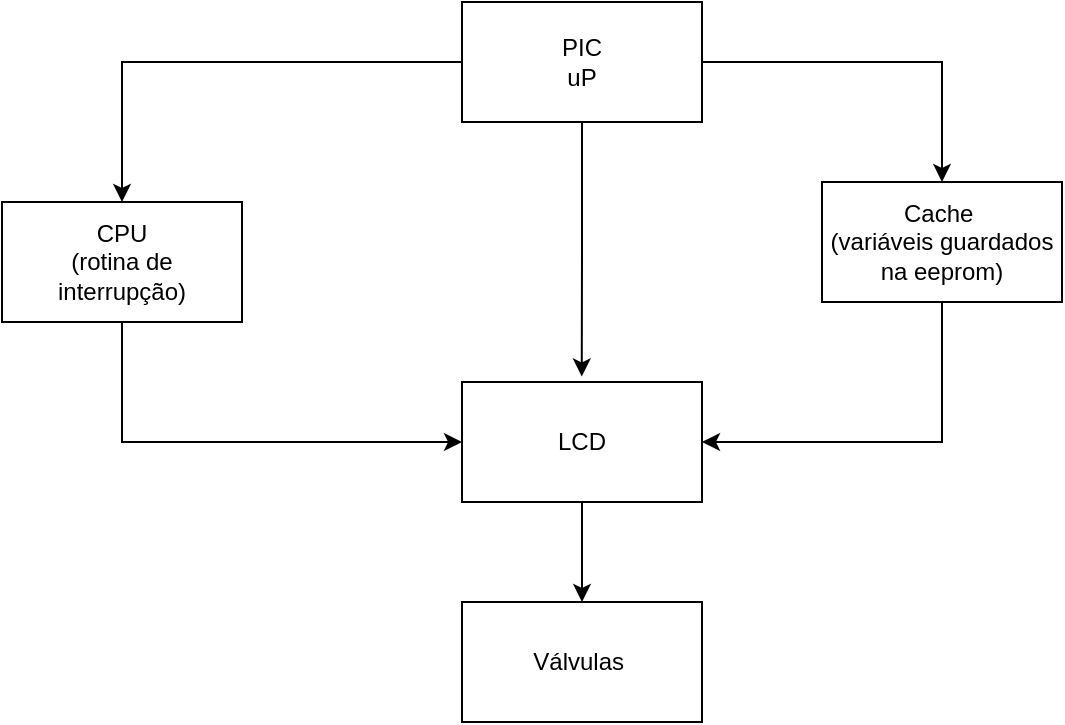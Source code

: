 <mxfile version="20.8.10" type="device"><diagram name="Página-1" id="7RGXODqr7AkiG9C5Sgqu"><mxGraphModel dx="1031" dy="449" grid="1" gridSize="10" guides="1" tooltips="1" connect="1" arrows="1" fold="1" page="1" pageScale="1" pageWidth="827" pageHeight="1169" math="0" shadow="0"><root><mxCell id="0"/><mxCell id="1" parent="0"/><mxCell id="z1Yv-S40wDlg7NPPrzVi-5" style="edgeStyle=orthogonalEdgeStyle;rounded=0;orthogonalLoop=1;jettySize=auto;html=1;" edge="1" parent="1" source="z1Yv-S40wDlg7NPPrzVi-1" target="z1Yv-S40wDlg7NPPrzVi-2"><mxGeometry relative="1" as="geometry"/></mxCell><mxCell id="z1Yv-S40wDlg7NPPrzVi-6" style="edgeStyle=orthogonalEdgeStyle;rounded=0;orthogonalLoop=1;jettySize=auto;html=1;" edge="1" parent="1" source="z1Yv-S40wDlg7NPPrzVi-1" target="z1Yv-S40wDlg7NPPrzVi-3"><mxGeometry relative="1" as="geometry"/></mxCell><mxCell id="z1Yv-S40wDlg7NPPrzVi-13" style="edgeStyle=orthogonalEdgeStyle;rounded=0;orthogonalLoop=1;jettySize=auto;html=1;entryX=0.499;entryY=-0.046;entryDx=0;entryDy=0;entryPerimeter=0;" edge="1" parent="1" source="z1Yv-S40wDlg7NPPrzVi-1" target="z1Yv-S40wDlg7NPPrzVi-4"><mxGeometry relative="1" as="geometry"/></mxCell><mxCell id="z1Yv-S40wDlg7NPPrzVi-1" value="PIC&lt;br&gt;uP" style="rounded=0;whiteSpace=wrap;html=1;" vertex="1" parent="1"><mxGeometry x="390" y="410" width="120" height="60" as="geometry"/></mxCell><mxCell id="z1Yv-S40wDlg7NPPrzVi-10" style="edgeStyle=orthogonalEdgeStyle;rounded=0;orthogonalLoop=1;jettySize=auto;html=1;" edge="1" parent="1" source="z1Yv-S40wDlg7NPPrzVi-2" target="z1Yv-S40wDlg7NPPrzVi-4"><mxGeometry relative="1" as="geometry"><Array as="points"><mxPoint x="220" y="630"/></Array></mxGeometry></mxCell><mxCell id="z1Yv-S40wDlg7NPPrzVi-2" value="CPU&lt;br&gt;(rotina de interrupção)" style="rounded=0;whiteSpace=wrap;html=1;" vertex="1" parent="1"><mxGeometry x="160" y="510" width="120" height="60" as="geometry"/></mxCell><mxCell id="z1Yv-S40wDlg7NPPrzVi-3" value="Cache&amp;nbsp;&lt;br&gt;(variáveis guardados na eeprom)" style="rounded=0;whiteSpace=wrap;html=1;" vertex="1" parent="1"><mxGeometry x="570" y="500" width="120" height="60" as="geometry"/></mxCell><mxCell id="z1Yv-S40wDlg7NPPrzVi-9" style="edgeStyle=orthogonalEdgeStyle;rounded=0;orthogonalLoop=1;jettySize=auto;html=1;" edge="1" parent="1" source="z1Yv-S40wDlg7NPPrzVi-3" target="z1Yv-S40wDlg7NPPrzVi-4"><mxGeometry relative="1" as="geometry"><Array as="points"><mxPoint x="630" y="630"/></Array></mxGeometry></mxCell><mxCell id="z1Yv-S40wDlg7NPPrzVi-14" value="" style="edgeStyle=orthogonalEdgeStyle;rounded=0;orthogonalLoop=1;jettySize=auto;html=1;" edge="1" parent="1" source="z1Yv-S40wDlg7NPPrzVi-4" target="z1Yv-S40wDlg7NPPrzVi-11"><mxGeometry relative="1" as="geometry"/></mxCell><mxCell id="z1Yv-S40wDlg7NPPrzVi-4" value="LCD" style="rounded=0;whiteSpace=wrap;html=1;" vertex="1" parent="1"><mxGeometry x="390" y="600" width="120" height="60" as="geometry"/></mxCell><mxCell id="z1Yv-S40wDlg7NPPrzVi-11" value="Válvulas&amp;nbsp;" style="rounded=0;whiteSpace=wrap;html=1;" vertex="1" parent="1"><mxGeometry x="390" y="710" width="120" height="60" as="geometry"/></mxCell></root></mxGraphModel></diagram></mxfile>